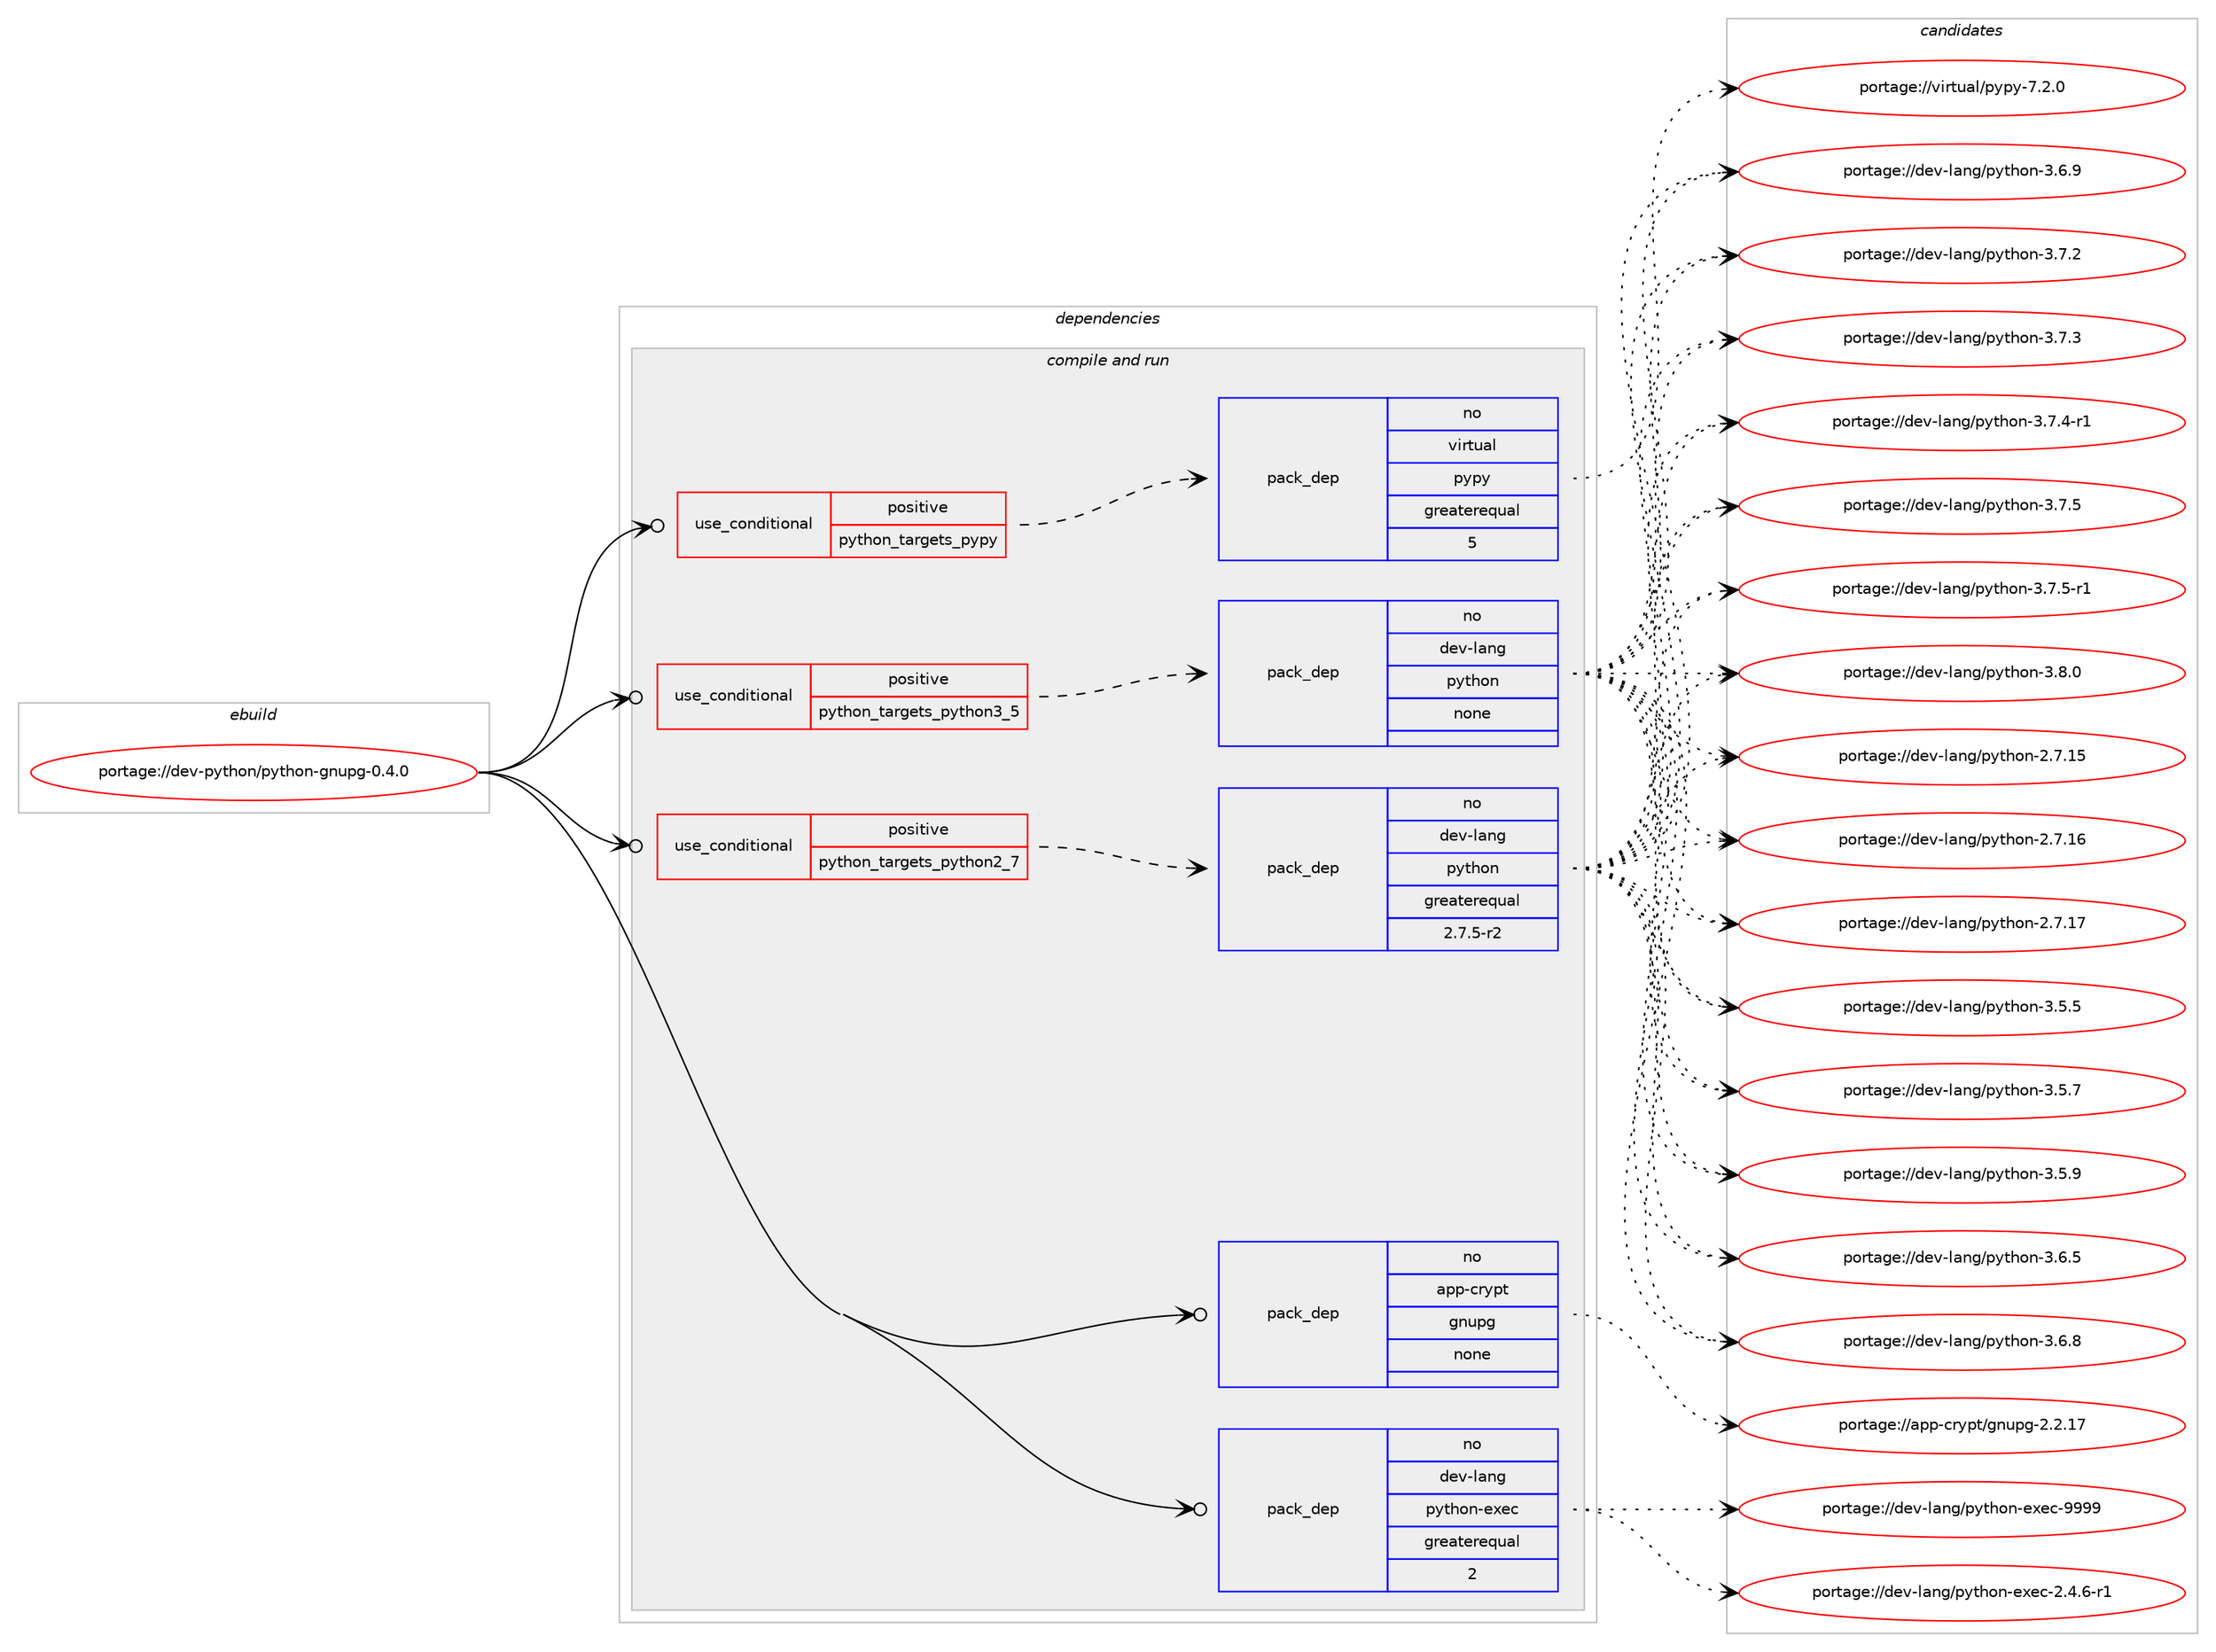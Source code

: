 digraph prolog {

# *************
# Graph options
# *************

newrank=true;
concentrate=true;
compound=true;
graph [rankdir=LR,fontname=Helvetica,fontsize=10,ranksep=1.5];#, ranksep=2.5, nodesep=0.2];
edge  [arrowhead=vee];
node  [fontname=Helvetica,fontsize=10];

# **********
# The ebuild
# **********

subgraph cluster_leftcol {
color=gray;
rank=same;
label=<<i>ebuild</i>>;
id [label="portage://dev-python/python-gnupg-0.4.0", color=red, width=4, href="../dev-python/python-gnupg-0.4.0.svg"];
}

# ****************
# The dependencies
# ****************

subgraph cluster_midcol {
color=gray;
label=<<i>dependencies</i>>;
subgraph cluster_compile {
fillcolor="#eeeeee";
style=filled;
label=<<i>compile</i>>;
}
subgraph cluster_compileandrun {
fillcolor="#eeeeee";
style=filled;
label=<<i>compile and run</i>>;
subgraph cond36978 {
dependency166481 [label=<<TABLE BORDER="0" CELLBORDER="1" CELLSPACING="0" CELLPADDING="4"><TR><TD ROWSPAN="3" CELLPADDING="10">use_conditional</TD></TR><TR><TD>positive</TD></TR><TR><TD>python_targets_pypy</TD></TR></TABLE>>, shape=none, color=red];
subgraph pack126101 {
dependency166482 [label=<<TABLE BORDER="0" CELLBORDER="1" CELLSPACING="0" CELLPADDING="4" WIDTH="220"><TR><TD ROWSPAN="6" CELLPADDING="30">pack_dep</TD></TR><TR><TD WIDTH="110">no</TD></TR><TR><TD>virtual</TD></TR><TR><TD>pypy</TD></TR><TR><TD>greaterequal</TD></TR><TR><TD>5</TD></TR></TABLE>>, shape=none, color=blue];
}
dependency166481:e -> dependency166482:w [weight=20,style="dashed",arrowhead="vee"];
}
id:e -> dependency166481:w [weight=20,style="solid",arrowhead="odotvee"];
subgraph cond36979 {
dependency166483 [label=<<TABLE BORDER="0" CELLBORDER="1" CELLSPACING="0" CELLPADDING="4"><TR><TD ROWSPAN="3" CELLPADDING="10">use_conditional</TD></TR><TR><TD>positive</TD></TR><TR><TD>python_targets_python2_7</TD></TR></TABLE>>, shape=none, color=red];
subgraph pack126102 {
dependency166484 [label=<<TABLE BORDER="0" CELLBORDER="1" CELLSPACING="0" CELLPADDING="4" WIDTH="220"><TR><TD ROWSPAN="6" CELLPADDING="30">pack_dep</TD></TR><TR><TD WIDTH="110">no</TD></TR><TR><TD>dev-lang</TD></TR><TR><TD>python</TD></TR><TR><TD>greaterequal</TD></TR><TR><TD>2.7.5-r2</TD></TR></TABLE>>, shape=none, color=blue];
}
dependency166483:e -> dependency166484:w [weight=20,style="dashed",arrowhead="vee"];
}
id:e -> dependency166483:w [weight=20,style="solid",arrowhead="odotvee"];
subgraph cond36980 {
dependency166485 [label=<<TABLE BORDER="0" CELLBORDER="1" CELLSPACING="0" CELLPADDING="4"><TR><TD ROWSPAN="3" CELLPADDING="10">use_conditional</TD></TR><TR><TD>positive</TD></TR><TR><TD>python_targets_python3_5</TD></TR></TABLE>>, shape=none, color=red];
subgraph pack126103 {
dependency166486 [label=<<TABLE BORDER="0" CELLBORDER="1" CELLSPACING="0" CELLPADDING="4" WIDTH="220"><TR><TD ROWSPAN="6" CELLPADDING="30">pack_dep</TD></TR><TR><TD WIDTH="110">no</TD></TR><TR><TD>dev-lang</TD></TR><TR><TD>python</TD></TR><TR><TD>none</TD></TR><TR><TD></TD></TR></TABLE>>, shape=none, color=blue];
}
dependency166485:e -> dependency166486:w [weight=20,style="dashed",arrowhead="vee"];
}
id:e -> dependency166485:w [weight=20,style="solid",arrowhead="odotvee"];
subgraph pack126104 {
dependency166487 [label=<<TABLE BORDER="0" CELLBORDER="1" CELLSPACING="0" CELLPADDING="4" WIDTH="220"><TR><TD ROWSPAN="6" CELLPADDING="30">pack_dep</TD></TR><TR><TD WIDTH="110">no</TD></TR><TR><TD>app-crypt</TD></TR><TR><TD>gnupg</TD></TR><TR><TD>none</TD></TR><TR><TD></TD></TR></TABLE>>, shape=none, color=blue];
}
id:e -> dependency166487:w [weight=20,style="solid",arrowhead="odotvee"];
subgraph pack126105 {
dependency166488 [label=<<TABLE BORDER="0" CELLBORDER="1" CELLSPACING="0" CELLPADDING="4" WIDTH="220"><TR><TD ROWSPAN="6" CELLPADDING="30">pack_dep</TD></TR><TR><TD WIDTH="110">no</TD></TR><TR><TD>dev-lang</TD></TR><TR><TD>python-exec</TD></TR><TR><TD>greaterequal</TD></TR><TR><TD>2</TD></TR></TABLE>>, shape=none, color=blue];
}
id:e -> dependency166488:w [weight=20,style="solid",arrowhead="odotvee"];
}
subgraph cluster_run {
fillcolor="#eeeeee";
style=filled;
label=<<i>run</i>>;
}
}

# **************
# The candidates
# **************

subgraph cluster_choices {
rank=same;
color=gray;
label=<<i>candidates</i>>;

subgraph choice126101 {
color=black;
nodesep=1;
choiceportage1181051141161179710847112121112121455546504648 [label="portage://virtual/pypy-7.2.0", color=red, width=4,href="../virtual/pypy-7.2.0.svg"];
dependency166482:e -> choiceportage1181051141161179710847112121112121455546504648:w [style=dotted,weight="100"];
}
subgraph choice126102 {
color=black;
nodesep=1;
choiceportage10010111845108971101034711212111610411111045504655464953 [label="portage://dev-lang/python-2.7.15", color=red, width=4,href="../dev-lang/python-2.7.15.svg"];
choiceportage10010111845108971101034711212111610411111045504655464954 [label="portage://dev-lang/python-2.7.16", color=red, width=4,href="../dev-lang/python-2.7.16.svg"];
choiceportage10010111845108971101034711212111610411111045504655464955 [label="portage://dev-lang/python-2.7.17", color=red, width=4,href="../dev-lang/python-2.7.17.svg"];
choiceportage100101118451089711010347112121116104111110455146534653 [label="portage://dev-lang/python-3.5.5", color=red, width=4,href="../dev-lang/python-3.5.5.svg"];
choiceportage100101118451089711010347112121116104111110455146534655 [label="portage://dev-lang/python-3.5.7", color=red, width=4,href="../dev-lang/python-3.5.7.svg"];
choiceportage100101118451089711010347112121116104111110455146534657 [label="portage://dev-lang/python-3.5.9", color=red, width=4,href="../dev-lang/python-3.5.9.svg"];
choiceportage100101118451089711010347112121116104111110455146544653 [label="portage://dev-lang/python-3.6.5", color=red, width=4,href="../dev-lang/python-3.6.5.svg"];
choiceportage100101118451089711010347112121116104111110455146544656 [label="portage://dev-lang/python-3.6.8", color=red, width=4,href="../dev-lang/python-3.6.8.svg"];
choiceportage100101118451089711010347112121116104111110455146544657 [label="portage://dev-lang/python-3.6.9", color=red, width=4,href="../dev-lang/python-3.6.9.svg"];
choiceportage100101118451089711010347112121116104111110455146554650 [label="portage://dev-lang/python-3.7.2", color=red, width=4,href="../dev-lang/python-3.7.2.svg"];
choiceportage100101118451089711010347112121116104111110455146554651 [label="portage://dev-lang/python-3.7.3", color=red, width=4,href="../dev-lang/python-3.7.3.svg"];
choiceportage1001011184510897110103471121211161041111104551465546524511449 [label="portage://dev-lang/python-3.7.4-r1", color=red, width=4,href="../dev-lang/python-3.7.4-r1.svg"];
choiceportage100101118451089711010347112121116104111110455146554653 [label="portage://dev-lang/python-3.7.5", color=red, width=4,href="../dev-lang/python-3.7.5.svg"];
choiceportage1001011184510897110103471121211161041111104551465546534511449 [label="portage://dev-lang/python-3.7.5-r1", color=red, width=4,href="../dev-lang/python-3.7.5-r1.svg"];
choiceportage100101118451089711010347112121116104111110455146564648 [label="portage://dev-lang/python-3.8.0", color=red, width=4,href="../dev-lang/python-3.8.0.svg"];
dependency166484:e -> choiceportage10010111845108971101034711212111610411111045504655464953:w [style=dotted,weight="100"];
dependency166484:e -> choiceportage10010111845108971101034711212111610411111045504655464954:w [style=dotted,weight="100"];
dependency166484:e -> choiceportage10010111845108971101034711212111610411111045504655464955:w [style=dotted,weight="100"];
dependency166484:e -> choiceportage100101118451089711010347112121116104111110455146534653:w [style=dotted,weight="100"];
dependency166484:e -> choiceportage100101118451089711010347112121116104111110455146534655:w [style=dotted,weight="100"];
dependency166484:e -> choiceportage100101118451089711010347112121116104111110455146534657:w [style=dotted,weight="100"];
dependency166484:e -> choiceportage100101118451089711010347112121116104111110455146544653:w [style=dotted,weight="100"];
dependency166484:e -> choiceportage100101118451089711010347112121116104111110455146544656:w [style=dotted,weight="100"];
dependency166484:e -> choiceportage100101118451089711010347112121116104111110455146544657:w [style=dotted,weight="100"];
dependency166484:e -> choiceportage100101118451089711010347112121116104111110455146554650:w [style=dotted,weight="100"];
dependency166484:e -> choiceportage100101118451089711010347112121116104111110455146554651:w [style=dotted,weight="100"];
dependency166484:e -> choiceportage1001011184510897110103471121211161041111104551465546524511449:w [style=dotted,weight="100"];
dependency166484:e -> choiceportage100101118451089711010347112121116104111110455146554653:w [style=dotted,weight="100"];
dependency166484:e -> choiceportage1001011184510897110103471121211161041111104551465546534511449:w [style=dotted,weight="100"];
dependency166484:e -> choiceportage100101118451089711010347112121116104111110455146564648:w [style=dotted,weight="100"];
}
subgraph choice126103 {
color=black;
nodesep=1;
choiceportage10010111845108971101034711212111610411111045504655464953 [label="portage://dev-lang/python-2.7.15", color=red, width=4,href="../dev-lang/python-2.7.15.svg"];
choiceportage10010111845108971101034711212111610411111045504655464954 [label="portage://dev-lang/python-2.7.16", color=red, width=4,href="../dev-lang/python-2.7.16.svg"];
choiceportage10010111845108971101034711212111610411111045504655464955 [label="portage://dev-lang/python-2.7.17", color=red, width=4,href="../dev-lang/python-2.7.17.svg"];
choiceportage100101118451089711010347112121116104111110455146534653 [label="portage://dev-lang/python-3.5.5", color=red, width=4,href="../dev-lang/python-3.5.5.svg"];
choiceportage100101118451089711010347112121116104111110455146534655 [label="portage://dev-lang/python-3.5.7", color=red, width=4,href="../dev-lang/python-3.5.7.svg"];
choiceportage100101118451089711010347112121116104111110455146534657 [label="portage://dev-lang/python-3.5.9", color=red, width=4,href="../dev-lang/python-3.5.9.svg"];
choiceportage100101118451089711010347112121116104111110455146544653 [label="portage://dev-lang/python-3.6.5", color=red, width=4,href="../dev-lang/python-3.6.5.svg"];
choiceportage100101118451089711010347112121116104111110455146544656 [label="portage://dev-lang/python-3.6.8", color=red, width=4,href="../dev-lang/python-3.6.8.svg"];
choiceportage100101118451089711010347112121116104111110455146544657 [label="portage://dev-lang/python-3.6.9", color=red, width=4,href="../dev-lang/python-3.6.9.svg"];
choiceportage100101118451089711010347112121116104111110455146554650 [label="portage://dev-lang/python-3.7.2", color=red, width=4,href="../dev-lang/python-3.7.2.svg"];
choiceportage100101118451089711010347112121116104111110455146554651 [label="portage://dev-lang/python-3.7.3", color=red, width=4,href="../dev-lang/python-3.7.3.svg"];
choiceportage1001011184510897110103471121211161041111104551465546524511449 [label="portage://dev-lang/python-3.7.4-r1", color=red, width=4,href="../dev-lang/python-3.7.4-r1.svg"];
choiceportage100101118451089711010347112121116104111110455146554653 [label="portage://dev-lang/python-3.7.5", color=red, width=4,href="../dev-lang/python-3.7.5.svg"];
choiceportage1001011184510897110103471121211161041111104551465546534511449 [label="portage://dev-lang/python-3.7.5-r1", color=red, width=4,href="../dev-lang/python-3.7.5-r1.svg"];
choiceportage100101118451089711010347112121116104111110455146564648 [label="portage://dev-lang/python-3.8.0", color=red, width=4,href="../dev-lang/python-3.8.0.svg"];
dependency166486:e -> choiceportage10010111845108971101034711212111610411111045504655464953:w [style=dotted,weight="100"];
dependency166486:e -> choiceportage10010111845108971101034711212111610411111045504655464954:w [style=dotted,weight="100"];
dependency166486:e -> choiceportage10010111845108971101034711212111610411111045504655464955:w [style=dotted,weight="100"];
dependency166486:e -> choiceportage100101118451089711010347112121116104111110455146534653:w [style=dotted,weight="100"];
dependency166486:e -> choiceportage100101118451089711010347112121116104111110455146534655:w [style=dotted,weight="100"];
dependency166486:e -> choiceportage100101118451089711010347112121116104111110455146534657:w [style=dotted,weight="100"];
dependency166486:e -> choiceportage100101118451089711010347112121116104111110455146544653:w [style=dotted,weight="100"];
dependency166486:e -> choiceportage100101118451089711010347112121116104111110455146544656:w [style=dotted,weight="100"];
dependency166486:e -> choiceportage100101118451089711010347112121116104111110455146544657:w [style=dotted,weight="100"];
dependency166486:e -> choiceportage100101118451089711010347112121116104111110455146554650:w [style=dotted,weight="100"];
dependency166486:e -> choiceportage100101118451089711010347112121116104111110455146554651:w [style=dotted,weight="100"];
dependency166486:e -> choiceportage1001011184510897110103471121211161041111104551465546524511449:w [style=dotted,weight="100"];
dependency166486:e -> choiceportage100101118451089711010347112121116104111110455146554653:w [style=dotted,weight="100"];
dependency166486:e -> choiceportage1001011184510897110103471121211161041111104551465546534511449:w [style=dotted,weight="100"];
dependency166486:e -> choiceportage100101118451089711010347112121116104111110455146564648:w [style=dotted,weight="100"];
}
subgraph choice126104 {
color=black;
nodesep=1;
choiceportage9711211245991141211121164710311011711210345504650464955 [label="portage://app-crypt/gnupg-2.2.17", color=red, width=4,href="../app-crypt/gnupg-2.2.17.svg"];
dependency166487:e -> choiceportage9711211245991141211121164710311011711210345504650464955:w [style=dotted,weight="100"];
}
subgraph choice126105 {
color=black;
nodesep=1;
choiceportage10010111845108971101034711212111610411111045101120101994550465246544511449 [label="portage://dev-lang/python-exec-2.4.6-r1", color=red, width=4,href="../dev-lang/python-exec-2.4.6-r1.svg"];
choiceportage10010111845108971101034711212111610411111045101120101994557575757 [label="portage://dev-lang/python-exec-9999", color=red, width=4,href="../dev-lang/python-exec-9999.svg"];
dependency166488:e -> choiceportage10010111845108971101034711212111610411111045101120101994550465246544511449:w [style=dotted,weight="100"];
dependency166488:e -> choiceportage10010111845108971101034711212111610411111045101120101994557575757:w [style=dotted,weight="100"];
}
}

}

